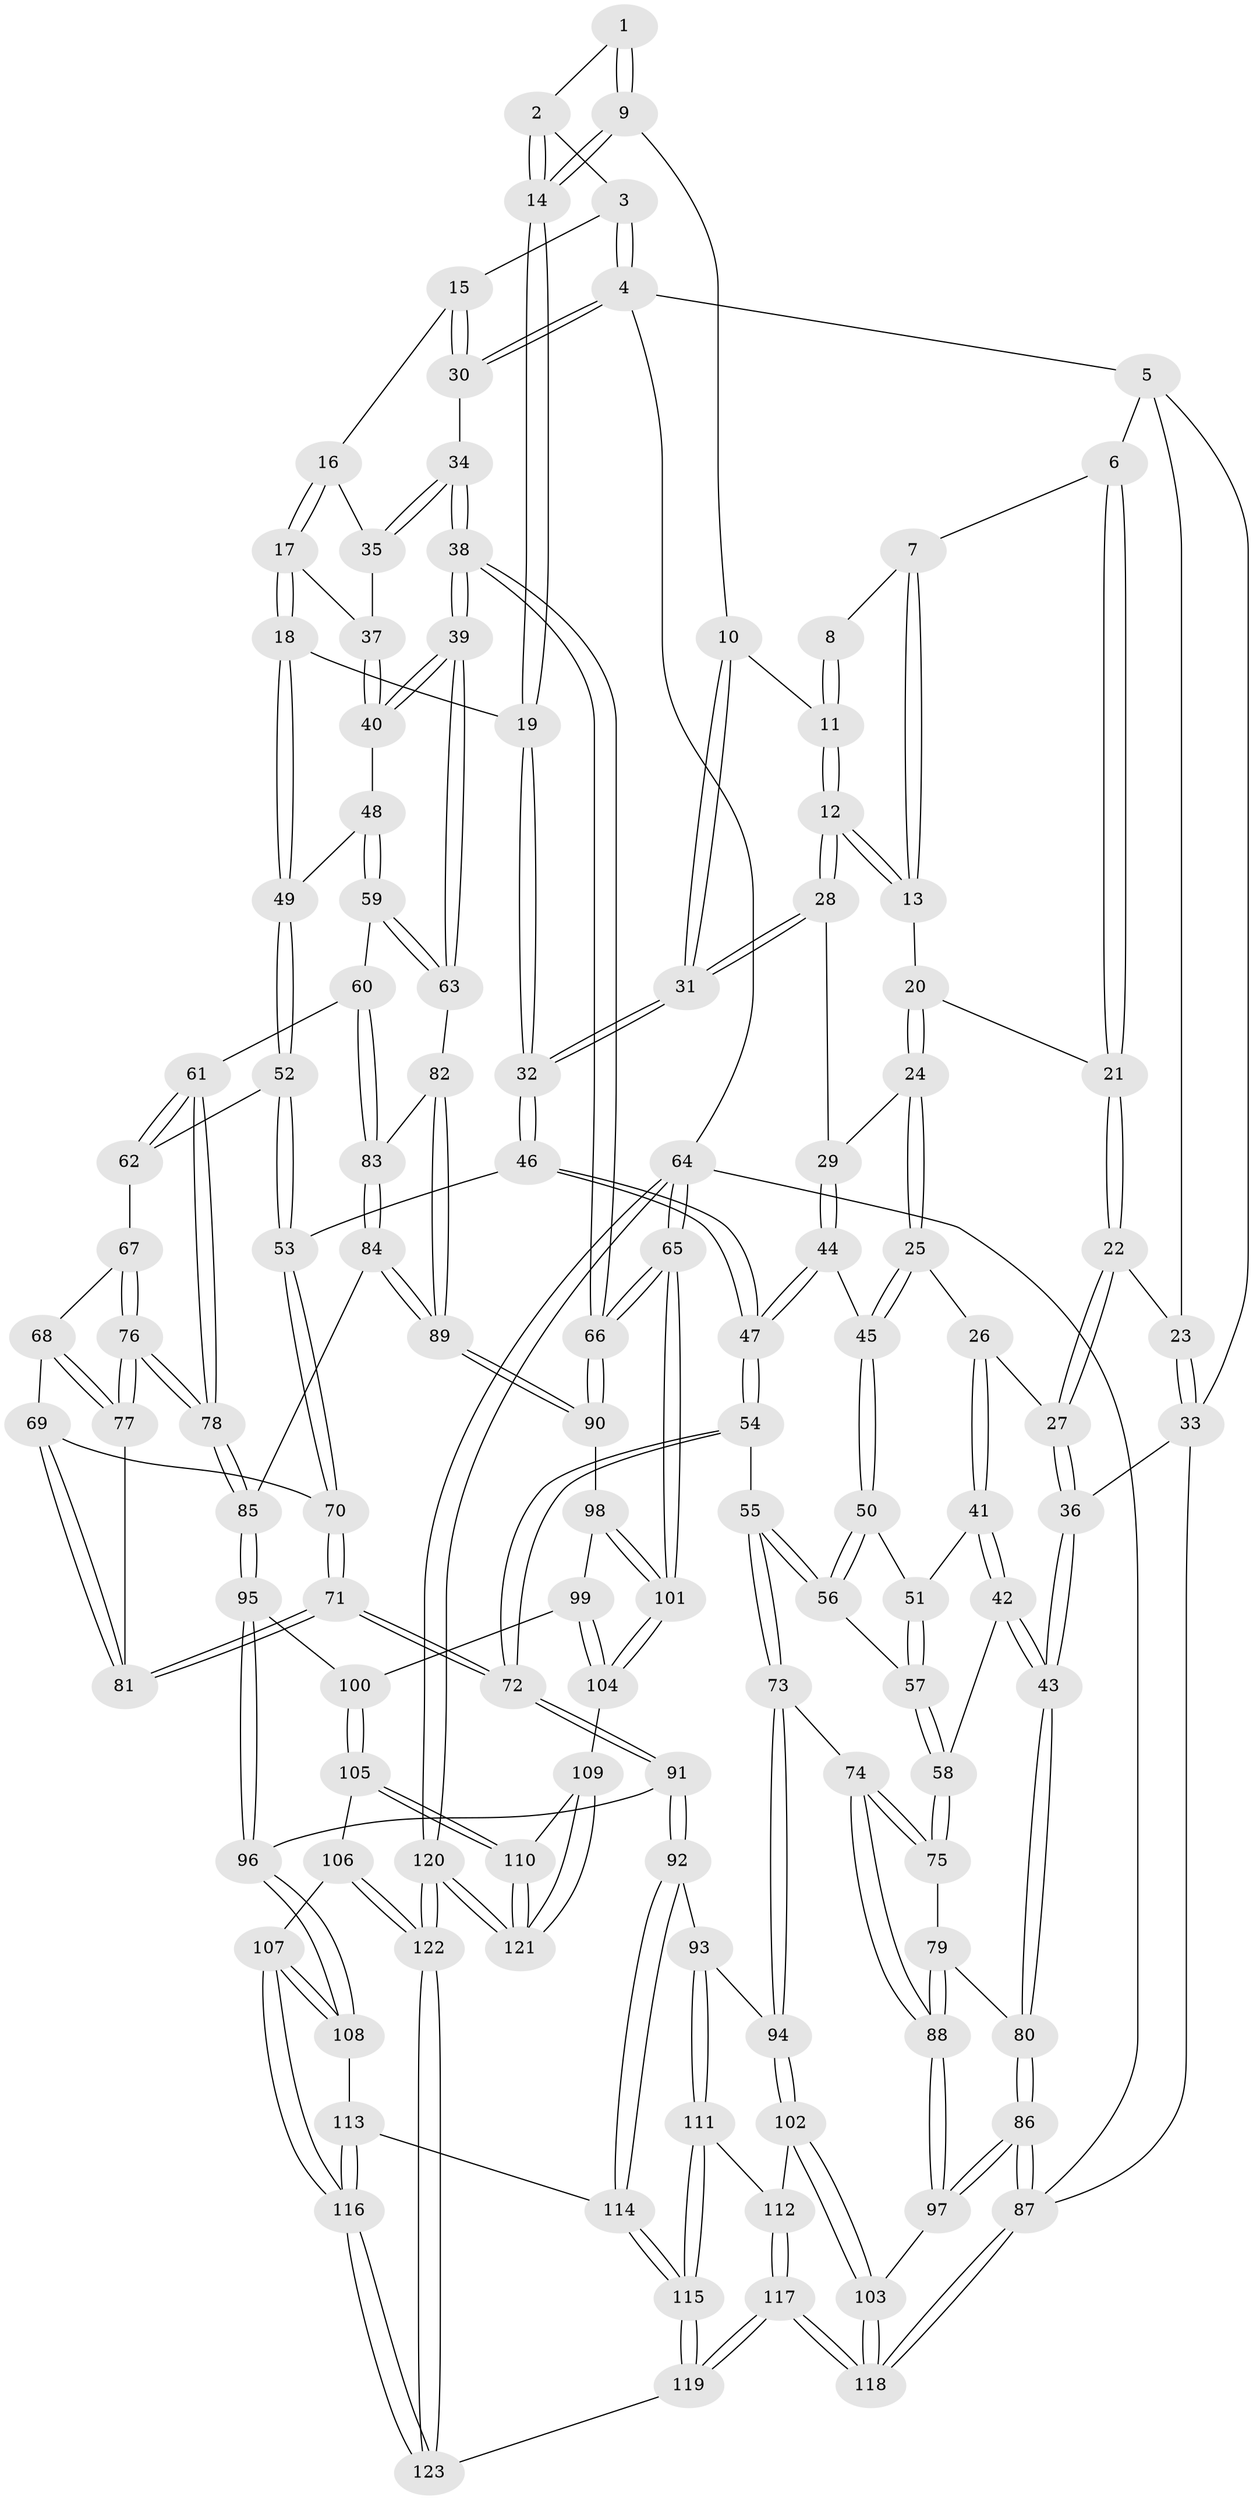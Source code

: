 // Generated by graph-tools (version 1.1) at 2025/11/02/27/25 16:11:57]
// undirected, 123 vertices, 304 edges
graph export_dot {
graph [start="1"]
  node [color=gray90,style=filled];
  1 [pos="+0.5512441828381286+0"];
  2 [pos="+0.6944501947496083+0"];
  3 [pos="+0.9106910233217929+0"];
  4 [pos="+1+0"];
  5 [pos="+0.09438457043878185+0"];
  6 [pos="+0.2061738375919151+0"];
  7 [pos="+0.2975155684701631+0"];
  8 [pos="+0.4316058159128517+0"];
  9 [pos="+0.5458163289590682+0.07303685479782107"];
  10 [pos="+0.4892247445305219+0.09269491402594106"];
  11 [pos="+0.44982191420133705+0.04369761371160841"];
  12 [pos="+0.3625273207079224+0.09806148787245138"];
  13 [pos="+0.3288200172656203+0.06450989973284778"];
  14 [pos="+0.6942513612065264+0.1381194420932724"];
  15 [pos="+0.8729143757634954+0.074713267102082"];
  16 [pos="+0.8709834692875029+0.09090065562424159"];
  17 [pos="+0.7932105692909133+0.17570104928422978"];
  18 [pos="+0.7735538710073955+0.1802100723588245"];
  19 [pos="+0.6964921988959941+0.1443978097378728"];
  20 [pos="+0.2727496846170924+0.09544500911191513"];
  21 [pos="+0.25493817568156096+0.09225261130974652"];
  22 [pos="+0.14523317645300146+0.1132989014225462"];
  23 [pos="+0.12096793422878596+0.05357582726427973"];
  24 [pos="+0.29145238887117+0.21946071874218864"];
  25 [pos="+0.26128347544409264+0.2308948845890845"];
  26 [pos="+0.19018425160274044+0.2125095177223633"];
  27 [pos="+0.14567381880115973+0.15946759447063172"];
  28 [pos="+0.3838782266585346+0.19942227337938132"];
  29 [pos="+0.35223464707205737+0.21526010578903054"];
  30 [pos="+1+0"];
  31 [pos="+0.4609781618335953+0.21043621744442384"];
  32 [pos="+0.5382179210999002+0.2733486594343054"];
  33 [pos="+0+0.23938159863436276"];
  34 [pos="+1+0.09686946688787601"];
  35 [pos="+1+0.1230301414755003"];
  36 [pos="+0+0.32267848716142783"];
  37 [pos="+0.8809088964392253+0.21635714322985727"];
  38 [pos="+1+0.4091659377636612"];
  39 [pos="+1+0.4083213001220924"];
  40 [pos="+0.9984353005507821+0.3627807378621997"];
  41 [pos="+0.12817046312449554+0.333038112305549"];
  42 [pos="+0.066105760485109+0.34353137118435934"];
  43 [pos="+0+0.345218796731441"];
  44 [pos="+0.35815829183705356+0.32898005333795727"];
  45 [pos="+0.26124596958833557+0.33031214679894394"];
  46 [pos="+0.5415178469046877+0.3841628025801223"];
  47 [pos="+0.43111506864269+0.46807976973635046"];
  48 [pos="+0.7844674308035171+0.3778358384878705"];
  49 [pos="+0.7739093848418914+0.3771743506069459"];
  50 [pos="+0.2582783478741783+0.33951242433048473"];
  51 [pos="+0.16590546069705614+0.36164506445951355"];
  52 [pos="+0.7601013492552595+0.39137436066926085"];
  53 [pos="+0.5890818028906571+0.40445598038649366"];
  54 [pos="+0.4280550880087746+0.47209668417737966"];
  55 [pos="+0.3733056306859735+0.4876417956623848"];
  56 [pos="+0.3055981615918816+0.44869058774657244"];
  57 [pos="+0.18753850158957297+0.4503555246980623"];
  58 [pos="+0.155012246972339+0.48261896297424767"];
  59 [pos="+0.9041167192557054+0.49339691084960136"];
  60 [pos="+0.8422039622582809+0.5201972893757071"];
  61 [pos="+0.8393329601296307+0.5201194788299054"];
  62 [pos="+0.7686499015633101+0.4395538174763032"];
  63 [pos="+0.9845328286112316+0.4824565343096733"];
  64 [pos="+1+1"];
  65 [pos="+1+0.9779106512794361"];
  66 [pos="+1+0.6726113277931003"];
  67 [pos="+0.7420990445120946+0.5083661992573713"];
  68 [pos="+0.6917645127487261+0.5158409382785194"];
  69 [pos="+0.6471632944093901+0.5124416654444236"];
  70 [pos="+0.6171189641276411+0.472083026668602"];
  71 [pos="+0.5708079759002657+0.6471551596136241"];
  72 [pos="+0.5355901255960024+0.6819182277109336"];
  73 [pos="+0.2563297956772292+0.6517700261055411"];
  74 [pos="+0.18711500644026377+0.6529168419114829"];
  75 [pos="+0.13583255540567604+0.5111370009594149"];
  76 [pos="+0.7486271947889205+0.6048802225680354"];
  77 [pos="+0.7180424676348054+0.5965339663498418"];
  78 [pos="+0.7690789472789723+0.6249059300885906"];
  79 [pos="+0+0.4597543962236058"];
  80 [pos="+0+0.42253124534316094"];
  81 [pos="+0.6641201445827254+0.586054046278786"];
  82 [pos="+0.9155045930487604+0.5856786641302926"];
  83 [pos="+0.8778709294197791+0.5703821329966288"];
  84 [pos="+0.7948166790157275+0.6417580578520876"];
  85 [pos="+0.7740289809826093+0.6378672638482388"];
  86 [pos="+0+0.8254085240683642"];
  87 [pos="+0+1"];
  88 [pos="+0.1493787150637458+0.6800404142129062"];
  89 [pos="+0.9160798362260419+0.6850789337688559"];
  90 [pos="+0.9172143367999362+0.6862668828967708"];
  91 [pos="+0.5343250823609528+0.7310066777841868"];
  92 [pos="+0.49270883712784325+0.754111285321069"];
  93 [pos="+0.4114234722527691+0.7680197551490738"];
  94 [pos="+0.3334216662233479+0.7346094340460222"];
  95 [pos="+0.7204443224330901+0.7348073281957894"];
  96 [pos="+0.5877137235485274+0.758163727070013"];
  97 [pos="+0.05353814227980535+0.7709532269835976"];
  98 [pos="+0.9087242285486627+0.7115560254980051"];
  99 [pos="+0.8606598935839984+0.8004167112717421"];
  100 [pos="+0.7883542436961903+0.8050900260077211"];
  101 [pos="+1+0.891748790230714"];
  102 [pos="+0.23317082528679+0.8708340791258458"];
  103 [pos="+0.17778787429703283+0.8778873070129559"];
  104 [pos="+0.9256707599829554+0.8805332953497855"];
  105 [pos="+0.7540468500900419+0.9090131327888971"];
  106 [pos="+0.7248996412348195+0.9175795707935964"];
  107 [pos="+0.7086442409923569+0.9148362121092045"];
  108 [pos="+0.6298252412485037+0.8771447135345709"];
  109 [pos="+0.9039986990526755+0.9014709316122688"];
  110 [pos="+0.8075217886223491+0.9463900733232132"];
  111 [pos="+0.3810234153750023+0.8596593752525234"];
  112 [pos="+0.30034169873289795+0.9123665316950771"];
  113 [pos="+0.6267739850915937+0.8818616138075316"];
  114 [pos="+0.4958027620498711+0.9748367168656874"];
  115 [pos="+0.45990638454551586+1"];
  116 [pos="+0.6053374728592924+1"];
  117 [pos="+0.34626972319187344+1"];
  118 [pos="+0.16382659548876097+1"];
  119 [pos="+0.4453697703338202+1"];
  120 [pos="+0.882655387297403+1"];
  121 [pos="+0.8790107283826496+1"];
  122 [pos="+0.6939797435028473+1"];
  123 [pos="+0.5554661773225106+1"];
  1 -- 2;
  1 -- 9;
  1 -- 9;
  2 -- 3;
  2 -- 14;
  2 -- 14;
  3 -- 4;
  3 -- 4;
  3 -- 15;
  4 -- 5;
  4 -- 30;
  4 -- 30;
  4 -- 64;
  5 -- 6;
  5 -- 23;
  5 -- 33;
  6 -- 7;
  6 -- 21;
  6 -- 21;
  7 -- 8;
  7 -- 13;
  7 -- 13;
  8 -- 11;
  8 -- 11;
  9 -- 10;
  9 -- 14;
  9 -- 14;
  10 -- 11;
  10 -- 31;
  10 -- 31;
  11 -- 12;
  11 -- 12;
  12 -- 13;
  12 -- 13;
  12 -- 28;
  12 -- 28;
  13 -- 20;
  14 -- 19;
  14 -- 19;
  15 -- 16;
  15 -- 30;
  15 -- 30;
  16 -- 17;
  16 -- 17;
  16 -- 35;
  17 -- 18;
  17 -- 18;
  17 -- 37;
  18 -- 19;
  18 -- 49;
  18 -- 49;
  19 -- 32;
  19 -- 32;
  20 -- 21;
  20 -- 24;
  20 -- 24;
  21 -- 22;
  21 -- 22;
  22 -- 23;
  22 -- 27;
  22 -- 27;
  23 -- 33;
  23 -- 33;
  24 -- 25;
  24 -- 25;
  24 -- 29;
  25 -- 26;
  25 -- 45;
  25 -- 45;
  26 -- 27;
  26 -- 41;
  26 -- 41;
  27 -- 36;
  27 -- 36;
  28 -- 29;
  28 -- 31;
  28 -- 31;
  29 -- 44;
  29 -- 44;
  30 -- 34;
  31 -- 32;
  31 -- 32;
  32 -- 46;
  32 -- 46;
  33 -- 36;
  33 -- 87;
  34 -- 35;
  34 -- 35;
  34 -- 38;
  34 -- 38;
  35 -- 37;
  36 -- 43;
  36 -- 43;
  37 -- 40;
  37 -- 40;
  38 -- 39;
  38 -- 39;
  38 -- 66;
  38 -- 66;
  39 -- 40;
  39 -- 40;
  39 -- 63;
  39 -- 63;
  40 -- 48;
  41 -- 42;
  41 -- 42;
  41 -- 51;
  42 -- 43;
  42 -- 43;
  42 -- 58;
  43 -- 80;
  43 -- 80;
  44 -- 45;
  44 -- 47;
  44 -- 47;
  45 -- 50;
  45 -- 50;
  46 -- 47;
  46 -- 47;
  46 -- 53;
  47 -- 54;
  47 -- 54;
  48 -- 49;
  48 -- 59;
  48 -- 59;
  49 -- 52;
  49 -- 52;
  50 -- 51;
  50 -- 56;
  50 -- 56;
  51 -- 57;
  51 -- 57;
  52 -- 53;
  52 -- 53;
  52 -- 62;
  53 -- 70;
  53 -- 70;
  54 -- 55;
  54 -- 72;
  54 -- 72;
  55 -- 56;
  55 -- 56;
  55 -- 73;
  55 -- 73;
  56 -- 57;
  57 -- 58;
  57 -- 58;
  58 -- 75;
  58 -- 75;
  59 -- 60;
  59 -- 63;
  59 -- 63;
  60 -- 61;
  60 -- 83;
  60 -- 83;
  61 -- 62;
  61 -- 62;
  61 -- 78;
  61 -- 78;
  62 -- 67;
  63 -- 82;
  64 -- 65;
  64 -- 65;
  64 -- 120;
  64 -- 120;
  64 -- 87;
  65 -- 66;
  65 -- 66;
  65 -- 101;
  65 -- 101;
  66 -- 90;
  66 -- 90;
  67 -- 68;
  67 -- 76;
  67 -- 76;
  68 -- 69;
  68 -- 77;
  68 -- 77;
  69 -- 70;
  69 -- 81;
  69 -- 81;
  70 -- 71;
  70 -- 71;
  71 -- 72;
  71 -- 72;
  71 -- 81;
  71 -- 81;
  72 -- 91;
  72 -- 91;
  73 -- 74;
  73 -- 94;
  73 -- 94;
  74 -- 75;
  74 -- 75;
  74 -- 88;
  74 -- 88;
  75 -- 79;
  76 -- 77;
  76 -- 77;
  76 -- 78;
  76 -- 78;
  77 -- 81;
  78 -- 85;
  78 -- 85;
  79 -- 80;
  79 -- 88;
  79 -- 88;
  80 -- 86;
  80 -- 86;
  82 -- 83;
  82 -- 89;
  82 -- 89;
  83 -- 84;
  83 -- 84;
  84 -- 85;
  84 -- 89;
  84 -- 89;
  85 -- 95;
  85 -- 95;
  86 -- 87;
  86 -- 87;
  86 -- 97;
  86 -- 97;
  87 -- 118;
  87 -- 118;
  88 -- 97;
  88 -- 97;
  89 -- 90;
  89 -- 90;
  90 -- 98;
  91 -- 92;
  91 -- 92;
  91 -- 96;
  92 -- 93;
  92 -- 114;
  92 -- 114;
  93 -- 94;
  93 -- 111;
  93 -- 111;
  94 -- 102;
  94 -- 102;
  95 -- 96;
  95 -- 96;
  95 -- 100;
  96 -- 108;
  96 -- 108;
  97 -- 103;
  98 -- 99;
  98 -- 101;
  98 -- 101;
  99 -- 100;
  99 -- 104;
  99 -- 104;
  100 -- 105;
  100 -- 105;
  101 -- 104;
  101 -- 104;
  102 -- 103;
  102 -- 103;
  102 -- 112;
  103 -- 118;
  103 -- 118;
  104 -- 109;
  105 -- 106;
  105 -- 110;
  105 -- 110;
  106 -- 107;
  106 -- 122;
  106 -- 122;
  107 -- 108;
  107 -- 108;
  107 -- 116;
  107 -- 116;
  108 -- 113;
  109 -- 110;
  109 -- 121;
  109 -- 121;
  110 -- 121;
  110 -- 121;
  111 -- 112;
  111 -- 115;
  111 -- 115;
  112 -- 117;
  112 -- 117;
  113 -- 114;
  113 -- 116;
  113 -- 116;
  114 -- 115;
  114 -- 115;
  115 -- 119;
  115 -- 119;
  116 -- 123;
  116 -- 123;
  117 -- 118;
  117 -- 118;
  117 -- 119;
  117 -- 119;
  119 -- 123;
  120 -- 121;
  120 -- 121;
  120 -- 122;
  120 -- 122;
  122 -- 123;
  122 -- 123;
}
